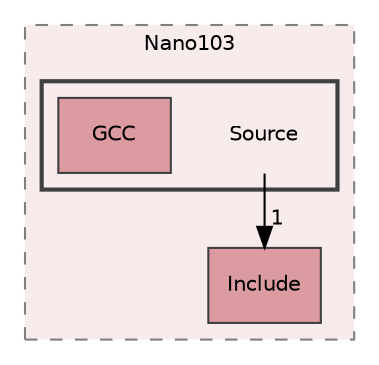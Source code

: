 digraph "Device/Nuvoton/Nano103/Source"
{
 // LATEX_PDF_SIZE
  edge [fontname="Helvetica",fontsize="10",labelfontname="Helvetica",labelfontsize="10"];
  node [fontname="Helvetica",fontsize="10",shape=record];
  compound=true
  subgraph clusterdir_3b20a3e428d7b61b5029fc2841cacf0d {
    graph [ bgcolor="#f8ebec", pencolor="grey50", style="filled,dashed,", label="Nano103", fontname="Helvetica", fontsize="10", URL="dir_3b20a3e428d7b61b5029fc2841cacf0d.html"]
  dir_0c7e8d00f6821bd1e652a3191e23316c [shape=box, label="Include", style="filled,", fillcolor="#dc9aa1", color="grey25", URL="dir_0c7e8d00f6821bd1e652a3191e23316c.html"];
  subgraph clusterdir_0703b71b7720c55dd6abf08a9e16a7c6 {
    graph [ bgcolor="#f8ebec", pencolor="grey25", style="filled,bold,", label="", fontname="Helvetica", fontsize="10", URL="dir_0703b71b7720c55dd6abf08a9e16a7c6.html"]
    dir_0703b71b7720c55dd6abf08a9e16a7c6 [shape=plaintext, label="Source"];
  dir_49f0e99123d5a91fd147748051efd838 [shape=box, label="GCC", style="filled,", fillcolor="#dc9aa1", color="grey25", URL="dir_49f0e99123d5a91fd147748051efd838.html"];
  }
  }
  dir_0703b71b7720c55dd6abf08a9e16a7c6->dir_0c7e8d00f6821bd1e652a3191e23316c [headlabel="1", labeldistance=1.5 headhref="dir_000008_000003.html"];
}

